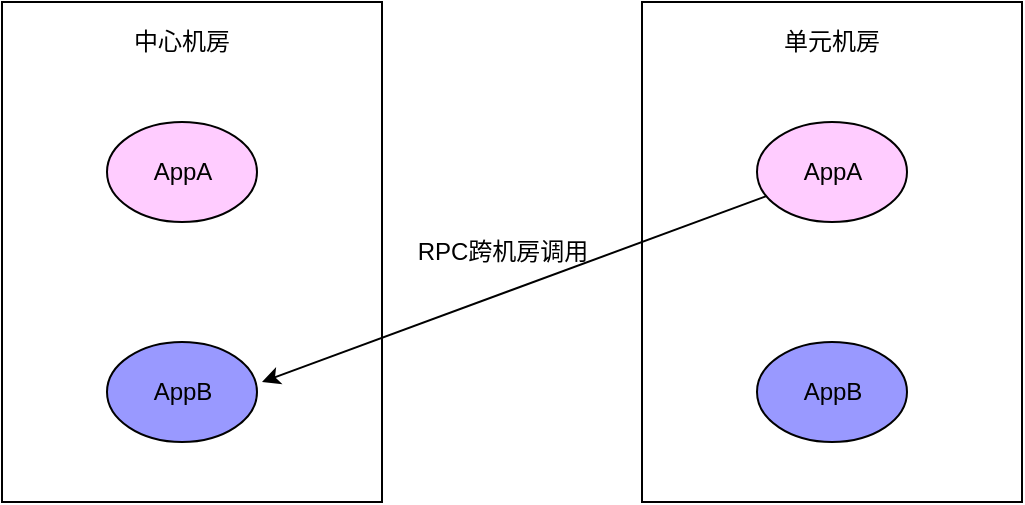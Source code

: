 <mxfile version="13.9.2" type="github">
  <diagram id="6DFWa2JBaGOPVvsjgBqe" name="Page-1">
    <mxGraphModel dx="1666" dy="699" grid="1" gridSize="10" guides="1" tooltips="1" connect="1" arrows="1" fold="1" page="1" pageScale="1" pageWidth="827" pageHeight="1169" math="0" shadow="0">
      <root>
        <mxCell id="0" />
        <mxCell id="1" parent="0" />
        <mxCell id="lQh_TWK7ohB6_JGlpq7s-2" value="" style="rounded=0;whiteSpace=wrap;html=1;" vertex="1" parent="1">
          <mxGeometry x="160" y="240" width="190" height="250" as="geometry" />
        </mxCell>
        <mxCell id="lQh_TWK7ohB6_JGlpq7s-3" value="" style="rounded=0;whiteSpace=wrap;html=1;" vertex="1" parent="1">
          <mxGeometry x="480" y="240" width="190" height="250" as="geometry" />
        </mxCell>
        <mxCell id="lQh_TWK7ohB6_JGlpq7s-5" value="中心机房" style="text;html=1;strokeColor=none;fillColor=none;align=center;verticalAlign=middle;whiteSpace=wrap;rounded=0;" vertex="1" parent="1">
          <mxGeometry x="220" y="250" width="60" height="20" as="geometry" />
        </mxCell>
        <mxCell id="lQh_TWK7ohB6_JGlpq7s-6" value="单元机房" style="text;html=1;strokeColor=none;fillColor=none;align=center;verticalAlign=middle;whiteSpace=wrap;rounded=0;" vertex="1" parent="1">
          <mxGeometry x="545" y="250" width="60" height="20" as="geometry" />
        </mxCell>
        <mxCell id="lQh_TWK7ohB6_JGlpq7s-7" value="AppA" style="ellipse;whiteSpace=wrap;html=1;fillColor=#FFCCFF;" vertex="1" parent="1">
          <mxGeometry x="212.5" y="300" width="75" height="50" as="geometry" />
        </mxCell>
        <mxCell id="lQh_TWK7ohB6_JGlpq7s-8" value="AppB" style="ellipse;whiteSpace=wrap;html=1;fillColor=#9999FF;" vertex="1" parent="1">
          <mxGeometry x="212.5" y="410" width="75" height="50" as="geometry" />
        </mxCell>
        <mxCell id="lQh_TWK7ohB6_JGlpq7s-9" value="AppA" style="ellipse;whiteSpace=wrap;html=1;fillColor=#FFCCFF;" vertex="1" parent="1">
          <mxGeometry x="537.5" y="300" width="75" height="50" as="geometry" />
        </mxCell>
        <mxCell id="lQh_TWK7ohB6_JGlpq7s-10" value="" style="endArrow=classic;html=1;" edge="1" parent="1" source="lQh_TWK7ohB6_JGlpq7s-9">
          <mxGeometry width="50" height="50" relative="1" as="geometry">
            <mxPoint x="370" y="330" as="sourcePoint" />
            <mxPoint x="290" y="430" as="targetPoint" />
          </mxGeometry>
        </mxCell>
        <mxCell id="lQh_TWK7ohB6_JGlpq7s-11" value="RPC跨机房调用" style="text;html=1;align=center;verticalAlign=middle;resizable=0;points=[];autosize=1;" vertex="1" parent="1">
          <mxGeometry x="360" y="355" width="100" height="20" as="geometry" />
        </mxCell>
        <mxCell id="lQh_TWK7ohB6_JGlpq7s-12" value="AppB" style="ellipse;whiteSpace=wrap;html=1;fillColor=#9999FF;" vertex="1" parent="1">
          <mxGeometry x="537.5" y="410" width="75" height="50" as="geometry" />
        </mxCell>
      </root>
    </mxGraphModel>
  </diagram>
</mxfile>
